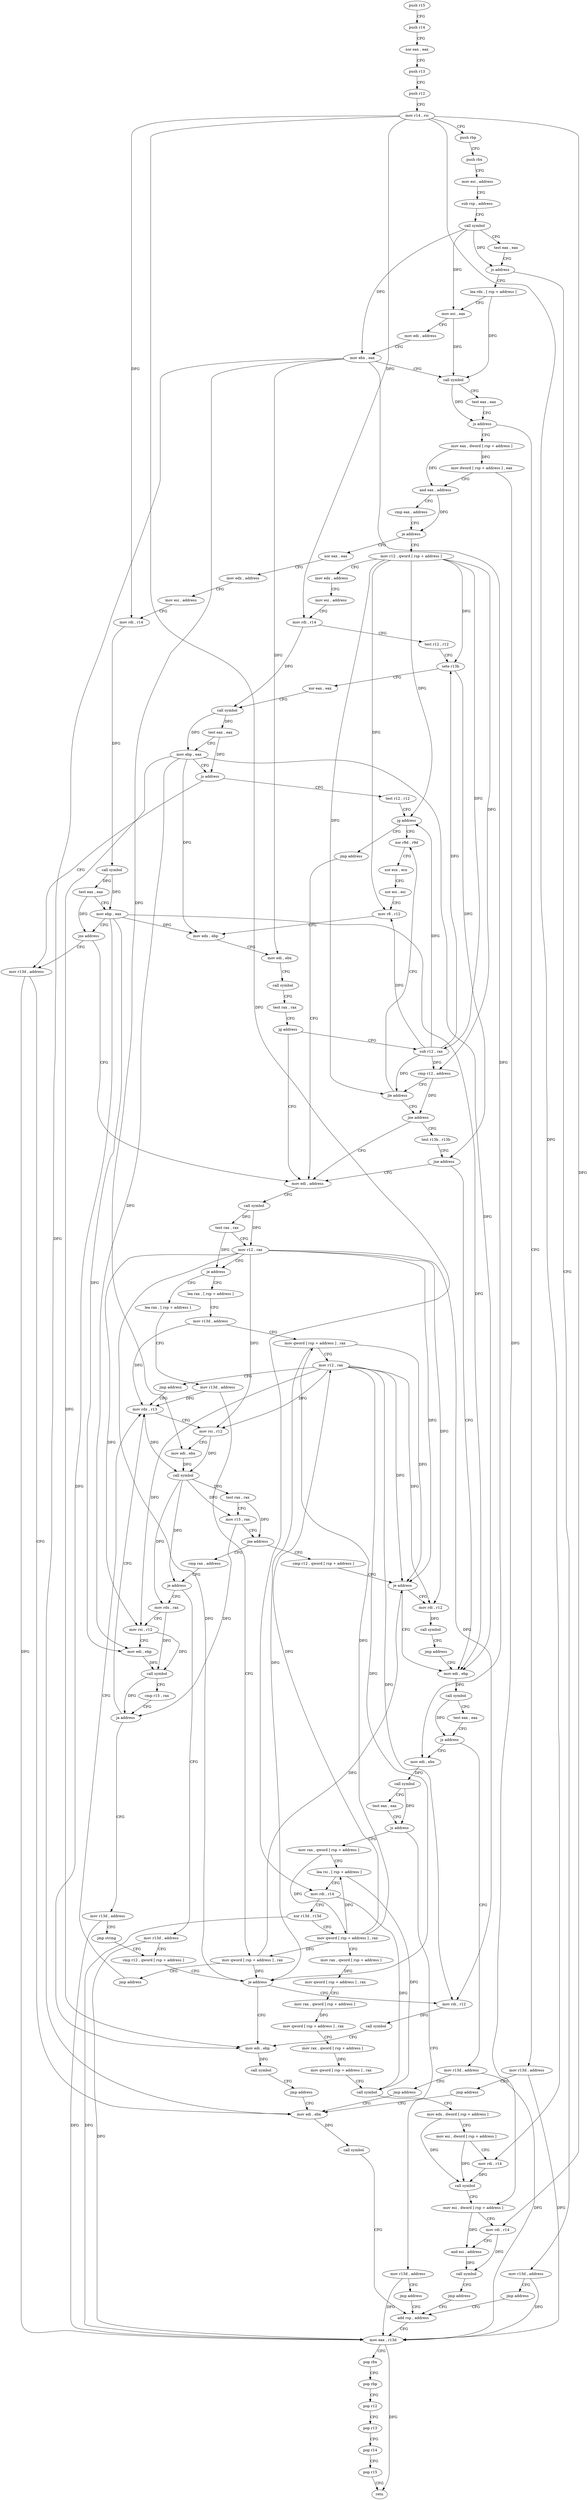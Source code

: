 digraph "func" {
"4218112" [label = "push r15" ]
"4218114" [label = "push r14" ]
"4218116" [label = "xor eax , eax" ]
"4218118" [label = "push r13" ]
"4218120" [label = "push r12" ]
"4218122" [label = "mov r14 , rsi" ]
"4218125" [label = "push rbp" ]
"4218126" [label = "push rbx" ]
"4218127" [label = "mov esi , address" ]
"4218132" [label = "sub rsp , address" ]
"4218139" [label = "call symbol" ]
"4218144" [label = "test eax , eax" ]
"4218146" [label = "js address" ]
"4218747" [label = "mov r13d , address" ]
"4218152" [label = "lea rdx , [ rsp + address ]" ]
"4218753" [label = "jmp address" ]
"4218238" [label = "add rsp , address" ]
"4218157" [label = "mov esi , eax" ]
"4218159" [label = "mov edi , address" ]
"4218164" [label = "mov ebx , eax" ]
"4218166" [label = "call symbol" ]
"4218171" [label = "test eax , eax" ]
"4218173" [label = "js address" ]
"4218656" [label = "mov r13d , address" ]
"4218179" [label = "mov eax , dword [ rsp + address ]" ]
"4218245" [label = "mov eax , r13d" ]
"4218248" [label = "pop rbx" ]
"4218249" [label = "pop rbp" ]
"4218250" [label = "pop r12" ]
"4218252" [label = "pop r13" ]
"4218254" [label = "pop r14" ]
"4218256" [label = "pop r15" ]
"4218258" [label = "retn" ]
"4218662" [label = "jmp address" ]
"4218231" [label = "mov edi , ebx" ]
"4218183" [label = "mov dword [ rsp + address ] , eax" ]
"4218187" [label = "and eax , address" ]
"4218192" [label = "cmp eax , address" ]
"4218197" [label = "je address" ]
"4218264" [label = "mov r12 , qword [ rsp + address ]" ]
"4218199" [label = "xor eax , eax" ]
"4218233" [label = "call symbol" ]
"4218269" [label = "mov edx , address" ]
"4218274" [label = "mov esi , address" ]
"4218279" [label = "mov rdi , r14" ]
"4218282" [label = "test r12 , r12" ]
"4218285" [label = "sete r13b" ]
"4218289" [label = "xor eax , eax" ]
"4218291" [label = "call symbol" ]
"4218296" [label = "test eax , eax" ]
"4218298" [label = "mov ebp , eax" ]
"4218300" [label = "js address" ]
"4218225" [label = "mov r13d , address" ]
"4218302" [label = "test r12 , r12" ]
"4218201" [label = "mov edx , address" ]
"4218206" [label = "mov esi , address" ]
"4218211" [label = "mov rdi , r14" ]
"4218214" [label = "call symbol" ]
"4218219" [label = "test eax , eax" ]
"4218221" [label = "mov ebp , eax" ]
"4218223" [label = "jns address" ]
"4218349" [label = "mov edi , address" ]
"4218305" [label = "jg address" ]
"4218325" [label = "xor r9d , r9d" ]
"4218307" [label = "jmp address" ]
"4218354" [label = "call symbol" ]
"4218359" [label = "test rax , rax" ]
"4218362" [label = "mov r12 , rax" ]
"4218365" [label = "je address" ]
"4218720" [label = "lea rax , [ rsp + address ]" ]
"4218371" [label = "lea rax , [ rsp + address ]" ]
"4218328" [label = "xor ecx , ecx" ]
"4218330" [label = "xor esi , esi" ]
"4218332" [label = "mov r8 , r12" ]
"4218335" [label = "mov edx , ebp" ]
"4218337" [label = "mov edi , ebx" ]
"4218339" [label = "call symbol" ]
"4218344" [label = "test rax , rax" ]
"4218347" [label = "jg address" ]
"4218312" [label = "sub r12 , rax" ]
"4218728" [label = "mov r13d , address" ]
"4218734" [label = "mov qword [ rsp + address ] , rax" ]
"4218739" [label = "mov r12 , rax" ]
"4218742" [label = "jmp address" ]
"4218432" [label = "mov rdx , r13" ]
"4218379" [label = "mov r13d , address" ]
"4218385" [label = "mov qword [ rsp + address ] , rax" ]
"4218390" [label = "jmp address" ]
"4218315" [label = "cmp r12 , address" ]
"4218319" [label = "jle address" ]
"4218480" [label = "jne address" ]
"4218435" [label = "mov rsi , r12" ]
"4218438" [label = "mov edi , ebx" ]
"4218440" [label = "call symbol" ]
"4218445" [label = "test rax , rax" ]
"4218448" [label = "mov r15 , rax" ]
"4218451" [label = "jne address" ]
"4218400" [label = "cmp rax , address" ]
"4218453" [label = "cmp r12 , qword [ rsp + address ]" ]
"4218486" [label = "test r13b , r13b" ]
"4218404" [label = "je address" ]
"4218672" [label = "mov r13d , address" ]
"4218410" [label = "mov rdx , rax" ]
"4218458" [label = "je address" ]
"4218495" [label = "mov edi , ebp" ]
"4218460" [label = "mov rdi , r12" ]
"4218489" [label = "jne address" ]
"4218678" [label = "cmp r12 , qword [ rsp + address ]" ]
"4218413" [label = "mov rsi , r12" ]
"4218416" [label = "mov edi , ebp" ]
"4218418" [label = "call symbol" ]
"4218423" [label = "cmp r15 , rax" ]
"4218426" [label = "ja address" ]
"4218712" [label = "mov r13d , address" ]
"4218497" [label = "call symbol" ]
"4218502" [label = "test eax , eax" ]
"4218504" [label = "js address" ]
"4218640" [label = "mov r13d , address" ]
"4218510" [label = "mov edi , ebx" ]
"4218463" [label = "call symbol" ]
"4218468" [label = "jmp address" ]
"4218693" [label = "mov edi , ebp" ]
"4218695" [label = "call symbol" ]
"4218700" [label = "jmp address" ]
"4218685" [label = "mov rdi , r12" ]
"4218688" [label = "call symbol" ]
"4218718" [label = "jmp string" ]
"4218646" [label = "jmp address" ]
"4218512" [label = "call symbol" ]
"4218517" [label = "test eax , eax" ]
"4218519" [label = "js address" ]
"4218758" [label = "mov r13d , address" ]
"4218525" [label = "mov rax , qword [ rsp + address ]" ]
"4218683" [label = "je address" ]
"4218764" [label = "jmp address" ]
"4218530" [label = "lea rsi , [ rsp + address ]" ]
"4218538" [label = "mov rdi , r14" ]
"4218541" [label = "xor r13d , r13d" ]
"4218544" [label = "mov qword [ rsp + address ] , rax" ]
"4218552" [label = "mov rax , qword [ rsp + address ]" ]
"4218557" [label = "mov qword [ rsp + address ] , rax" ]
"4218565" [label = "mov rax , qword [ rsp + address ]" ]
"4218570" [label = "mov qword [ rsp + address ] , rax" ]
"4218578" [label = "mov rax , qword [ rsp + address ]" ]
"4218583" [label = "mov qword [ rsp + address ] , rax" ]
"4218591" [label = "call symbol" ]
"4218596" [label = "mov edx , dword [ rsp + address ]" ]
"4218600" [label = "mov esi , dword [ rsp + address ]" ]
"4218604" [label = "mov rdi , r14" ]
"4218607" [label = "call symbol" ]
"4218612" [label = "mov esi , dword [ rsp + address ]" ]
"4218616" [label = "mov rdi , r14" ]
"4218619" [label = "and esi , address" ]
"4218625" [label = "call symbol" ]
"4218630" [label = "jmp address" ]
"4218112" -> "4218114" [ label = "CFG" ]
"4218114" -> "4218116" [ label = "CFG" ]
"4218116" -> "4218118" [ label = "CFG" ]
"4218118" -> "4218120" [ label = "CFG" ]
"4218120" -> "4218122" [ label = "CFG" ]
"4218122" -> "4218125" [ label = "CFG" ]
"4218122" -> "4218279" [ label = "DFG" ]
"4218122" -> "4218211" [ label = "DFG" ]
"4218122" -> "4218538" [ label = "DFG" ]
"4218122" -> "4218604" [ label = "DFG" ]
"4218122" -> "4218616" [ label = "DFG" ]
"4218125" -> "4218126" [ label = "CFG" ]
"4218126" -> "4218127" [ label = "CFG" ]
"4218127" -> "4218132" [ label = "CFG" ]
"4218132" -> "4218139" [ label = "CFG" ]
"4218139" -> "4218144" [ label = "CFG" ]
"4218139" -> "4218146" [ label = "DFG" ]
"4218139" -> "4218157" [ label = "DFG" ]
"4218139" -> "4218164" [ label = "DFG" ]
"4218144" -> "4218146" [ label = "CFG" ]
"4218146" -> "4218747" [ label = "CFG" ]
"4218146" -> "4218152" [ label = "CFG" ]
"4218747" -> "4218753" [ label = "CFG" ]
"4218747" -> "4218245" [ label = "DFG" ]
"4218152" -> "4218157" [ label = "CFG" ]
"4218152" -> "4218166" [ label = "DFG" ]
"4218753" -> "4218238" [ label = "CFG" ]
"4218238" -> "4218245" [ label = "CFG" ]
"4218157" -> "4218159" [ label = "CFG" ]
"4218157" -> "4218166" [ label = "DFG" ]
"4218159" -> "4218164" [ label = "CFG" ]
"4218164" -> "4218166" [ label = "CFG" ]
"4218164" -> "4218231" [ label = "DFG" ]
"4218164" -> "4218337" [ label = "DFG" ]
"4218164" -> "4218438" [ label = "DFG" ]
"4218164" -> "4218510" [ label = "DFG" ]
"4218166" -> "4218171" [ label = "CFG" ]
"4218166" -> "4218173" [ label = "DFG" ]
"4218171" -> "4218173" [ label = "CFG" ]
"4218173" -> "4218656" [ label = "CFG" ]
"4218173" -> "4218179" [ label = "CFG" ]
"4218656" -> "4218662" [ label = "CFG" ]
"4218656" -> "4218245" [ label = "DFG" ]
"4218179" -> "4218183" [ label = "DFG" ]
"4218179" -> "4218187" [ label = "DFG" ]
"4218245" -> "4218248" [ label = "CFG" ]
"4218245" -> "4218258" [ label = "DFG" ]
"4218248" -> "4218249" [ label = "CFG" ]
"4218249" -> "4218250" [ label = "CFG" ]
"4218250" -> "4218252" [ label = "CFG" ]
"4218252" -> "4218254" [ label = "CFG" ]
"4218254" -> "4218256" [ label = "CFG" ]
"4218256" -> "4218258" [ label = "CFG" ]
"4218662" -> "4218231" [ label = "CFG" ]
"4218231" -> "4218233" [ label = "DFG" ]
"4218183" -> "4218187" [ label = "CFG" ]
"4218183" -> "4218612" [ label = "DFG" ]
"4218187" -> "4218192" [ label = "CFG" ]
"4218187" -> "4218197" [ label = "DFG" ]
"4218192" -> "4218197" [ label = "CFG" ]
"4218197" -> "4218264" [ label = "CFG" ]
"4218197" -> "4218199" [ label = "CFG" ]
"4218264" -> "4218269" [ label = "CFG" ]
"4218264" -> "4218285" [ label = "DFG" ]
"4218264" -> "4218305" [ label = "DFG" ]
"4218264" -> "4218332" [ label = "DFG" ]
"4218264" -> "4218312" [ label = "DFG" ]
"4218264" -> "4218315" [ label = "DFG" ]
"4218264" -> "4218319" [ label = "DFG" ]
"4218199" -> "4218201" [ label = "CFG" ]
"4218233" -> "4218238" [ label = "CFG" ]
"4218269" -> "4218274" [ label = "CFG" ]
"4218274" -> "4218279" [ label = "CFG" ]
"4218279" -> "4218282" [ label = "CFG" ]
"4218279" -> "4218291" [ label = "DFG" ]
"4218282" -> "4218285" [ label = "CFG" ]
"4218285" -> "4218289" [ label = "CFG" ]
"4218285" -> "4218489" [ label = "DFG" ]
"4218289" -> "4218291" [ label = "CFG" ]
"4218291" -> "4218296" [ label = "DFG" ]
"4218291" -> "4218298" [ label = "DFG" ]
"4218296" -> "4218298" [ label = "CFG" ]
"4218296" -> "4218300" [ label = "DFG" ]
"4218298" -> "4218300" [ label = "CFG" ]
"4218298" -> "4218335" [ label = "DFG" ]
"4218298" -> "4218416" [ label = "DFG" ]
"4218298" -> "4218495" [ label = "DFG" ]
"4218298" -> "4218693" [ label = "DFG" ]
"4218300" -> "4218225" [ label = "CFG" ]
"4218300" -> "4218302" [ label = "CFG" ]
"4218225" -> "4218231" [ label = "CFG" ]
"4218225" -> "4218245" [ label = "DFG" ]
"4218302" -> "4218305" [ label = "CFG" ]
"4218201" -> "4218206" [ label = "CFG" ]
"4218206" -> "4218211" [ label = "CFG" ]
"4218211" -> "4218214" [ label = "DFG" ]
"4218214" -> "4218219" [ label = "DFG" ]
"4218214" -> "4218221" [ label = "DFG" ]
"4218219" -> "4218221" [ label = "CFG" ]
"4218219" -> "4218223" [ label = "DFG" ]
"4218221" -> "4218223" [ label = "CFG" ]
"4218221" -> "4218335" [ label = "DFG" ]
"4218221" -> "4218416" [ label = "DFG" ]
"4218221" -> "4218495" [ label = "DFG" ]
"4218221" -> "4218693" [ label = "DFG" ]
"4218223" -> "4218349" [ label = "CFG" ]
"4218223" -> "4218225" [ label = "CFG" ]
"4218349" -> "4218354" [ label = "CFG" ]
"4218305" -> "4218325" [ label = "CFG" ]
"4218305" -> "4218307" [ label = "CFG" ]
"4218325" -> "4218328" [ label = "CFG" ]
"4218307" -> "4218349" [ label = "CFG" ]
"4218354" -> "4218359" [ label = "DFG" ]
"4218354" -> "4218362" [ label = "DFG" ]
"4218359" -> "4218362" [ label = "CFG" ]
"4218359" -> "4218365" [ label = "DFG" ]
"4218362" -> "4218365" [ label = "CFG" ]
"4218362" -> "4218435" [ label = "DFG" ]
"4218362" -> "4218458" [ label = "DFG" ]
"4218362" -> "4218413" [ label = "DFG" ]
"4218362" -> "4218460" [ label = "DFG" ]
"4218362" -> "4218683" [ label = "DFG" ]
"4218362" -> "4218685" [ label = "DFG" ]
"4218365" -> "4218720" [ label = "CFG" ]
"4218365" -> "4218371" [ label = "CFG" ]
"4218720" -> "4218728" [ label = "CFG" ]
"4218371" -> "4218379" [ label = "CFG" ]
"4218328" -> "4218330" [ label = "CFG" ]
"4218330" -> "4218332" [ label = "CFG" ]
"4218332" -> "4218335" [ label = "CFG" ]
"4218335" -> "4218337" [ label = "CFG" ]
"4218337" -> "4218339" [ label = "CFG" ]
"4218339" -> "4218344" [ label = "CFG" ]
"4218344" -> "4218347" [ label = "CFG" ]
"4218347" -> "4218312" [ label = "CFG" ]
"4218347" -> "4218349" [ label = "CFG" ]
"4218312" -> "4218315" [ label = "DFG" ]
"4218312" -> "4218285" [ label = "DFG" ]
"4218312" -> "4218305" [ label = "DFG" ]
"4218312" -> "4218332" [ label = "DFG" ]
"4218312" -> "4218319" [ label = "DFG" ]
"4218728" -> "4218734" [ label = "CFG" ]
"4218728" -> "4218432" [ label = "DFG" ]
"4218734" -> "4218739" [ label = "CFG" ]
"4218734" -> "4218458" [ label = "DFG" ]
"4218734" -> "4218683" [ label = "DFG" ]
"4218739" -> "4218742" [ label = "CFG" ]
"4218739" -> "4218435" [ label = "DFG" ]
"4218739" -> "4218458" [ label = "DFG" ]
"4218739" -> "4218413" [ label = "DFG" ]
"4218739" -> "4218460" [ label = "DFG" ]
"4218739" -> "4218683" [ label = "DFG" ]
"4218739" -> "4218685" [ label = "DFG" ]
"4218742" -> "4218432" [ label = "CFG" ]
"4218432" -> "4218435" [ label = "CFG" ]
"4218432" -> "4218440" [ label = "DFG" ]
"4218379" -> "4218385" [ label = "CFG" ]
"4218379" -> "4218432" [ label = "DFG" ]
"4218385" -> "4218390" [ label = "CFG" ]
"4218385" -> "4218458" [ label = "DFG" ]
"4218385" -> "4218683" [ label = "DFG" ]
"4218390" -> "4218432" [ label = "CFG" ]
"4218315" -> "4218319" [ label = "CFG" ]
"4218315" -> "4218480" [ label = "DFG" ]
"4218319" -> "4218480" [ label = "CFG" ]
"4218319" -> "4218325" [ label = "CFG" ]
"4218480" -> "4218349" [ label = "CFG" ]
"4218480" -> "4218486" [ label = "CFG" ]
"4218435" -> "4218438" [ label = "CFG" ]
"4218435" -> "4218440" [ label = "DFG" ]
"4218438" -> "4218440" [ label = "DFG" ]
"4218440" -> "4218445" [ label = "DFG" ]
"4218440" -> "4218448" [ label = "DFG" ]
"4218440" -> "4218404" [ label = "DFG" ]
"4218440" -> "4218410" [ label = "DFG" ]
"4218445" -> "4218448" [ label = "CFG" ]
"4218445" -> "4218451" [ label = "DFG" ]
"4218448" -> "4218451" [ label = "CFG" ]
"4218448" -> "4218426" [ label = "DFG" ]
"4218451" -> "4218400" [ label = "CFG" ]
"4218451" -> "4218453" [ label = "CFG" ]
"4218400" -> "4218404" [ label = "CFG" ]
"4218453" -> "4218458" [ label = "CFG" ]
"4218486" -> "4218489" [ label = "CFG" ]
"4218404" -> "4218672" [ label = "CFG" ]
"4218404" -> "4218410" [ label = "CFG" ]
"4218672" -> "4218678" [ label = "CFG" ]
"4218672" -> "4218245" [ label = "DFG" ]
"4218410" -> "4218413" [ label = "CFG" ]
"4218410" -> "4218418" [ label = "DFG" ]
"4218458" -> "4218495" [ label = "CFG" ]
"4218458" -> "4218460" [ label = "CFG" ]
"4218495" -> "4218497" [ label = "DFG" ]
"4218460" -> "4218463" [ label = "DFG" ]
"4218489" -> "4218349" [ label = "CFG" ]
"4218489" -> "4218495" [ label = "CFG" ]
"4218678" -> "4218683" [ label = "CFG" ]
"4218413" -> "4218416" [ label = "CFG" ]
"4218413" -> "4218418" [ label = "DFG" ]
"4218416" -> "4218418" [ label = "DFG" ]
"4218418" -> "4218423" [ label = "CFG" ]
"4218418" -> "4218426" [ label = "DFG" ]
"4218423" -> "4218426" [ label = "CFG" ]
"4218426" -> "4218712" [ label = "CFG" ]
"4218426" -> "4218432" [ label = "CFG" ]
"4218712" -> "4218718" [ label = "CFG" ]
"4218712" -> "4218245" [ label = "DFG" ]
"4218497" -> "4218502" [ label = "CFG" ]
"4218497" -> "4218504" [ label = "DFG" ]
"4218502" -> "4218504" [ label = "CFG" ]
"4218504" -> "4218640" [ label = "CFG" ]
"4218504" -> "4218510" [ label = "CFG" ]
"4218640" -> "4218646" [ label = "CFG" ]
"4218640" -> "4218245" [ label = "DFG" ]
"4218510" -> "4218512" [ label = "DFG" ]
"4218463" -> "4218468" [ label = "CFG" ]
"4218468" -> "4218495" [ label = "CFG" ]
"4218693" -> "4218695" [ label = "DFG" ]
"4218695" -> "4218700" [ label = "CFG" ]
"4218700" -> "4218231" [ label = "CFG" ]
"4218685" -> "4218688" [ label = "DFG" ]
"4218688" -> "4218693" [ label = "CFG" ]
"4218718" -> "4218678" [ label = "CFG" ]
"4218646" -> "4218231" [ label = "CFG" ]
"4218512" -> "4218517" [ label = "CFG" ]
"4218512" -> "4218519" [ label = "DFG" ]
"4218517" -> "4218519" [ label = "CFG" ]
"4218519" -> "4218758" [ label = "CFG" ]
"4218519" -> "4218525" [ label = "CFG" ]
"4218758" -> "4218764" [ label = "CFG" ]
"4218758" -> "4218245" [ label = "DFG" ]
"4218525" -> "4218530" [ label = "CFG" ]
"4218525" -> "4218544" [ label = "DFG" ]
"4218683" -> "4218693" [ label = "CFG" ]
"4218683" -> "4218685" [ label = "CFG" ]
"4218764" -> "4218238" [ label = "CFG" ]
"4218530" -> "4218538" [ label = "CFG" ]
"4218530" -> "4218591" [ label = "DFG" ]
"4218538" -> "4218541" [ label = "CFG" ]
"4218538" -> "4218591" [ label = "DFG" ]
"4218541" -> "4218544" [ label = "CFG" ]
"4218541" -> "4218245" [ label = "DFG" ]
"4218544" -> "4218552" [ label = "CFG" ]
"4218544" -> "4218734" [ label = "DFG" ]
"4218544" -> "4218739" [ label = "DFG" ]
"4218544" -> "4218385" [ label = "DFG" ]
"4218544" -> "4218530" [ label = "DFG" ]
"4218552" -> "4218557" [ label = "DFG" ]
"4218557" -> "4218565" [ label = "CFG" ]
"4218565" -> "4218570" [ label = "DFG" ]
"4218570" -> "4218578" [ label = "CFG" ]
"4218578" -> "4218583" [ label = "DFG" ]
"4218583" -> "4218591" [ label = "CFG" ]
"4218591" -> "4218596" [ label = "CFG" ]
"4218596" -> "4218600" [ label = "CFG" ]
"4218596" -> "4218607" [ label = "DFG" ]
"4218600" -> "4218604" [ label = "CFG" ]
"4218600" -> "4218607" [ label = "DFG" ]
"4218604" -> "4218607" [ label = "DFG" ]
"4218607" -> "4218612" [ label = "CFG" ]
"4218612" -> "4218616" [ label = "CFG" ]
"4218612" -> "4218619" [ label = "DFG" ]
"4218616" -> "4218619" [ label = "CFG" ]
"4218616" -> "4218625" [ label = "DFG" ]
"4218619" -> "4218625" [ label = "DFG" ]
"4218625" -> "4218630" [ label = "CFG" ]
"4218630" -> "4218238" [ label = "CFG" ]
}
